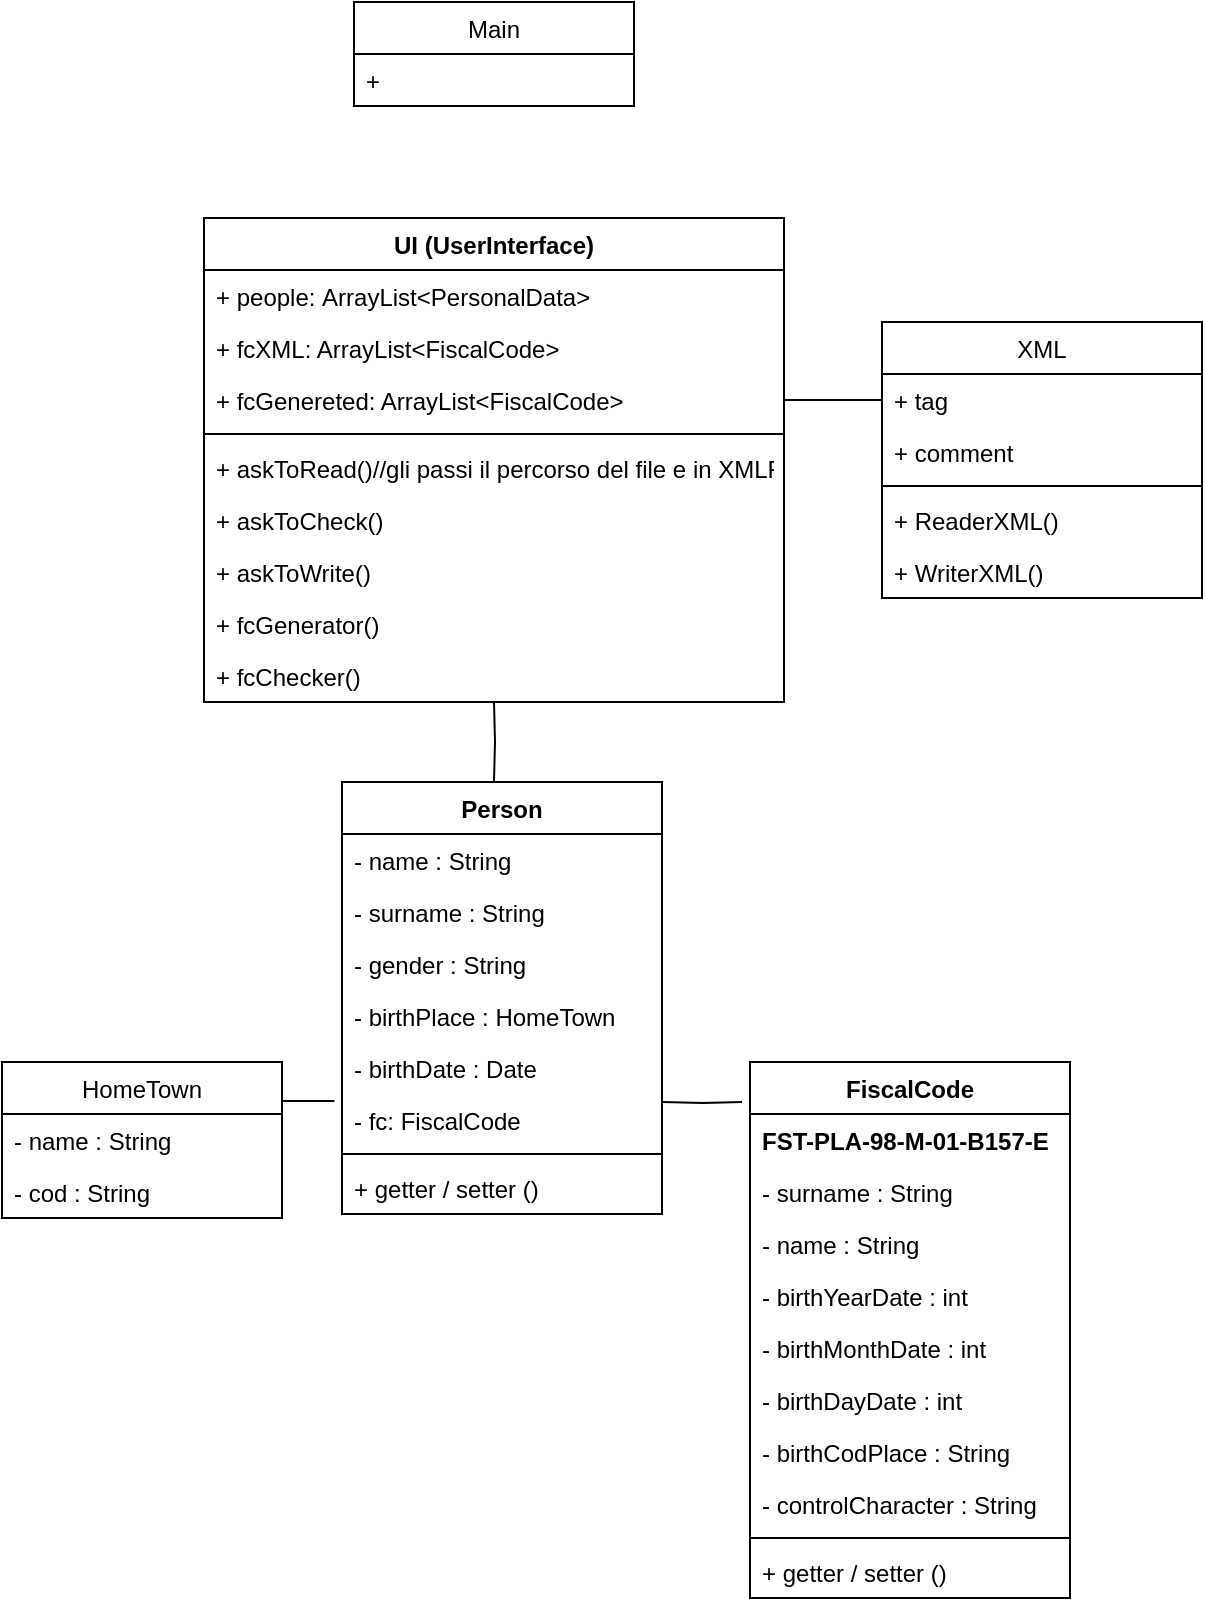 <mxfile version="17.4.2" type="device"><diagram id="s88sOmYpNPsmE2OiNFNM" name="Pagina-1"><mxGraphModel dx="865" dy="534" grid="1" gridSize="10" guides="1" tooltips="1" connect="1" arrows="1" fold="1" page="1" pageScale="1" pageWidth="827" pageHeight="1169" math="0" shadow="0"><root><mxCell id="0"/><mxCell id="1" parent="0"/><mxCell id="H0Q41_AOstWkLVk207Rg-1" value="Main" style="swimlane;fontStyle=0;childLayout=stackLayout;horizontal=1;startSize=26;fillColor=none;horizontalStack=0;resizeParent=1;resizeParentMax=0;resizeLast=0;collapsible=1;marginBottom=0;" parent="1" vertex="1"><mxGeometry x="296" y="30" width="140" height="52" as="geometry"/></mxCell><mxCell id="H0Q41_AOstWkLVk207Rg-2" value="+ " style="text;strokeColor=none;fillColor=none;align=left;verticalAlign=top;spacingLeft=4;spacingRight=4;overflow=hidden;rotatable=0;points=[[0,0.5],[1,0.5]];portConstraint=eastwest;" parent="H0Q41_AOstWkLVk207Rg-1" vertex="1"><mxGeometry y="26" width="140" height="26" as="geometry"/></mxCell><mxCell id="H0Q41_AOstWkLVk207Rg-5" value="UI (UserInterface)" style="swimlane;fontStyle=1;align=center;verticalAlign=top;childLayout=stackLayout;horizontal=1;startSize=26;horizontalStack=0;resizeParent=1;resizeParentMax=0;resizeLast=0;collapsible=1;marginBottom=0;" parent="1" vertex="1"><mxGeometry x="221" y="138" width="290" height="242" as="geometry"/></mxCell><mxCell id="H0Q41_AOstWkLVk207Rg-28" value="+ people: ArrayList&lt;PersonalData&gt;" style="text;strokeColor=none;fillColor=none;align=left;verticalAlign=top;spacingLeft=4;spacingRight=4;overflow=hidden;rotatable=0;points=[[0,0.5],[1,0.5]];portConstraint=eastwest;fontStyle=0" parent="H0Q41_AOstWkLVk207Rg-5" vertex="1"><mxGeometry y="26" width="290" height="26" as="geometry"/></mxCell><mxCell id="H0Q41_AOstWkLVk207Rg-58" value="+ fcXML: ArrayList&lt;FiscalCode&gt;" style="text;strokeColor=none;fillColor=none;align=left;verticalAlign=top;spacingLeft=4;spacingRight=4;overflow=hidden;rotatable=0;points=[[0,0.5],[1,0.5]];portConstraint=eastwest;" parent="H0Q41_AOstWkLVk207Rg-5" vertex="1"><mxGeometry y="52" width="290" height="26" as="geometry"/></mxCell><mxCell id="H0Q41_AOstWkLVk207Rg-63" value="+ fcGenereted: ArrayList&lt;FiscalCode&gt;" style="text;strokeColor=none;fillColor=none;align=left;verticalAlign=top;spacingLeft=4;spacingRight=4;overflow=hidden;rotatable=0;points=[[0,0.5],[1,0.5]];portConstraint=eastwest;" parent="H0Q41_AOstWkLVk207Rg-5" vertex="1"><mxGeometry y="78" width="290" height="26" as="geometry"/></mxCell><mxCell id="H0Q41_AOstWkLVk207Rg-7" value="" style="line;strokeWidth=1;fillColor=none;align=left;verticalAlign=middle;spacingTop=-1;spacingLeft=3;spacingRight=3;rotatable=0;labelPosition=right;points=[];portConstraint=eastwest;" parent="H0Q41_AOstWkLVk207Rg-5" vertex="1"><mxGeometry y="104" width="290" height="8" as="geometry"/></mxCell><mxCell id="H0Q41_AOstWkLVk207Rg-60" value="+ askToRead()//gli passi il percorso del file e in XMLReader fai la lettura e salvataggio di tutti i valori letti" style="text;strokeColor=none;fillColor=none;align=left;verticalAlign=top;spacingLeft=4;spacingRight=4;overflow=hidden;rotatable=0;points=[[0,0.5],[1,0.5]];portConstraint=eastwest;fontColor=#000000;" parent="H0Q41_AOstWkLVk207Rg-5" vertex="1"><mxGeometry y="112" width="290" height="26" as="geometry"/></mxCell><mxCell id="H0Q41_AOstWkLVk207Rg-61" value="+ askToCheck()" style="text;strokeColor=none;fillColor=none;align=left;verticalAlign=top;spacingLeft=4;spacingRight=4;overflow=hidden;rotatable=0;points=[[0,0.5],[1,0.5]];portConstraint=eastwest;fontColor=#000000;" parent="H0Q41_AOstWkLVk207Rg-5" vertex="1"><mxGeometry y="138" width="290" height="26" as="geometry"/></mxCell><mxCell id="H0Q41_AOstWkLVk207Rg-62" value="+ askToWrite()" style="text;strokeColor=none;fillColor=none;align=left;verticalAlign=top;spacingLeft=4;spacingRight=4;overflow=hidden;rotatable=0;points=[[0,0.5],[1,0.5]];portConstraint=eastwest;fontColor=#000000;" parent="H0Q41_AOstWkLVk207Rg-5" vertex="1"><mxGeometry y="164" width="290" height="26" as="geometry"/></mxCell><mxCell id="zNTSv8geJ7iN959X_xuF-6" value="+ fcGenerator()" style="text;strokeColor=none;fillColor=none;align=left;verticalAlign=top;spacingLeft=4;spacingRight=4;overflow=hidden;rotatable=0;points=[[0,0.5],[1,0.5]];portConstraint=eastwest;" vertex="1" parent="H0Q41_AOstWkLVk207Rg-5"><mxGeometry y="190" width="290" height="26" as="geometry"/></mxCell><mxCell id="H0Q41_AOstWkLVk207Rg-31" value="+ fcChecker()" style="text;strokeColor=none;fillColor=none;align=left;verticalAlign=top;spacingLeft=4;spacingRight=4;overflow=hidden;rotatable=0;points=[[0,0.5],[1,0.5]];portConstraint=eastwest;" parent="H0Q41_AOstWkLVk207Rg-5" vertex="1"><mxGeometry y="216" width="290" height="26" as="geometry"/></mxCell><mxCell id="H0Q41_AOstWkLVk207Rg-9" value="FiscalCode" style="swimlane;fontStyle=1;align=center;verticalAlign=top;childLayout=stackLayout;horizontal=1;startSize=26;horizontalStack=0;resizeParent=1;resizeParentMax=0;resizeLast=0;collapsible=1;marginBottom=0;" parent="1" vertex="1"><mxGeometry x="494" y="560" width="160" height="268" as="geometry"/></mxCell><mxCell id="H0Q41_AOstWkLVk207Rg-39" value="FST-PLA-98-M-01-B157-E" style="text;strokeColor=none;fillColor=none;align=left;verticalAlign=top;spacingLeft=4;spacingRight=4;overflow=hidden;rotatable=0;points=[[0,0.5],[1,0.5]];portConstraint=eastwest;fontStyle=1" parent="H0Q41_AOstWkLVk207Rg-9" vertex="1"><mxGeometry y="26" width="160" height="26" as="geometry"/></mxCell><mxCell id="H0Q41_AOstWkLVk207Rg-40" value="- surname : String" style="text;strokeColor=none;fillColor=none;align=left;verticalAlign=top;spacingLeft=4;spacingRight=4;overflow=hidden;rotatable=0;points=[[0,0.5],[1,0.5]];portConstraint=eastwest;" parent="H0Q41_AOstWkLVk207Rg-9" vertex="1"><mxGeometry y="52" width="160" height="26" as="geometry"/></mxCell><mxCell id="H0Q41_AOstWkLVk207Rg-41" value="- name : String" style="text;strokeColor=none;fillColor=none;align=left;verticalAlign=top;spacingLeft=4;spacingRight=4;overflow=hidden;rotatable=0;points=[[0,0.5],[1,0.5]];portConstraint=eastwest;" parent="H0Q41_AOstWkLVk207Rg-9" vertex="1"><mxGeometry y="78" width="160" height="26" as="geometry"/></mxCell><mxCell id="H0Q41_AOstWkLVk207Rg-44" value="- birthYearDate : int" style="text;strokeColor=none;fillColor=none;align=left;verticalAlign=top;spacingLeft=4;spacingRight=4;overflow=hidden;rotatable=0;points=[[0,0.5],[1,0.5]];portConstraint=eastwest;" parent="H0Q41_AOstWkLVk207Rg-9" vertex="1"><mxGeometry y="104" width="160" height="26" as="geometry"/></mxCell><mxCell id="H0Q41_AOstWkLVk207Rg-43" value="- birthMonthDate : int" style="text;strokeColor=none;fillColor=none;align=left;verticalAlign=top;spacingLeft=4;spacingRight=4;overflow=hidden;rotatable=0;points=[[0,0.5],[1,0.5]];portConstraint=eastwest;" parent="H0Q41_AOstWkLVk207Rg-9" vertex="1"><mxGeometry y="130" width="160" height="26" as="geometry"/></mxCell><mxCell id="H0Q41_AOstWkLVk207Rg-42" value="- birthDayDate : int" style="text;strokeColor=none;fillColor=none;align=left;verticalAlign=top;spacingLeft=4;spacingRight=4;overflow=hidden;rotatable=0;points=[[0,0.5],[1,0.5]];portConstraint=eastwest;" parent="H0Q41_AOstWkLVk207Rg-9" vertex="1"><mxGeometry y="156" width="160" height="26" as="geometry"/></mxCell><mxCell id="H0Q41_AOstWkLVk207Rg-45" value="- birthCodPlace : String" style="text;strokeColor=none;fillColor=none;align=left;verticalAlign=top;spacingLeft=4;spacingRight=4;overflow=hidden;rotatable=0;points=[[0,0.5],[1,0.5]];portConstraint=eastwest;" parent="H0Q41_AOstWkLVk207Rg-9" vertex="1"><mxGeometry y="182" width="160" height="26" as="geometry"/></mxCell><mxCell id="H0Q41_AOstWkLVk207Rg-46" value="- controlCharacter : String" style="text;strokeColor=none;fillColor=none;align=left;verticalAlign=top;spacingLeft=4;spacingRight=4;overflow=hidden;rotatable=0;points=[[0,0.5],[1,0.5]];portConstraint=eastwest;" parent="H0Q41_AOstWkLVk207Rg-9" vertex="1"><mxGeometry y="208" width="160" height="26" as="geometry"/></mxCell><mxCell id="H0Q41_AOstWkLVk207Rg-11" value="" style="line;strokeWidth=1;fillColor=none;align=left;verticalAlign=middle;spacingTop=-1;spacingLeft=3;spacingRight=3;rotatable=0;labelPosition=right;points=[];portConstraint=eastwest;" parent="H0Q41_AOstWkLVk207Rg-9" vertex="1"><mxGeometry y="234" width="160" height="8" as="geometry"/></mxCell><mxCell id="H0Q41_AOstWkLVk207Rg-17" value="+ getter / setter ()" style="text;strokeColor=none;fillColor=none;align=left;verticalAlign=top;spacingLeft=4;spacingRight=4;overflow=hidden;rotatable=0;points=[[0,0.5],[1,0.5]];portConstraint=eastwest;" parent="H0Q41_AOstWkLVk207Rg-9" vertex="1"><mxGeometry y="242" width="160" height="26" as="geometry"/></mxCell><mxCell id="H0Q41_AOstWkLVk207Rg-14" value="Person" style="swimlane;fontStyle=1;align=center;verticalAlign=top;childLayout=stackLayout;horizontal=1;startSize=26;horizontalStack=0;resizeParent=1;resizeParentMax=0;resizeLast=0;collapsible=1;marginBottom=0;" parent="1" vertex="1"><mxGeometry x="290" y="420" width="160" height="216" as="geometry"/></mxCell><mxCell id="H0Q41_AOstWkLVk207Rg-15" value="- name : String" style="text;strokeColor=none;fillColor=none;align=left;verticalAlign=top;spacingLeft=4;spacingRight=4;overflow=hidden;rotatable=0;points=[[0,0.5],[1,0.5]];portConstraint=eastwest;" parent="H0Q41_AOstWkLVk207Rg-14" vertex="1"><mxGeometry y="26" width="160" height="26" as="geometry"/></mxCell><mxCell id="H0Q41_AOstWkLVk207Rg-18" value="- surname : String" style="text;strokeColor=none;fillColor=none;align=left;verticalAlign=top;spacingLeft=4;spacingRight=4;overflow=hidden;rotatable=0;points=[[0,0.5],[1,0.5]];portConstraint=eastwest;" parent="H0Q41_AOstWkLVk207Rg-14" vertex="1"><mxGeometry y="52" width="160" height="26" as="geometry"/></mxCell><mxCell id="H0Q41_AOstWkLVk207Rg-19" value="- gender : String" style="text;strokeColor=none;fillColor=none;align=left;verticalAlign=top;spacingLeft=4;spacingRight=4;overflow=hidden;rotatable=0;points=[[0,0.5],[1,0.5]];portConstraint=eastwest;" parent="H0Q41_AOstWkLVk207Rg-14" vertex="1"><mxGeometry y="78" width="160" height="26" as="geometry"/></mxCell><mxCell id="H0Q41_AOstWkLVk207Rg-20" value="- birthPlace : HomeTown" style="text;strokeColor=none;fillColor=none;align=left;verticalAlign=top;spacingLeft=4;spacingRight=4;overflow=hidden;rotatable=0;points=[[0,0.5],[1,0.5]];portConstraint=eastwest;" parent="H0Q41_AOstWkLVk207Rg-14" vertex="1"><mxGeometry y="104" width="160" height="26" as="geometry"/></mxCell><mxCell id="H0Q41_AOstWkLVk207Rg-22" value="- birthDate : Date" style="text;strokeColor=none;fillColor=none;align=left;verticalAlign=top;spacingLeft=4;spacingRight=4;overflow=hidden;rotatable=0;points=[[0,0.5],[1,0.5]];portConstraint=eastwest;" parent="H0Q41_AOstWkLVk207Rg-14" vertex="1"><mxGeometry y="130" width="160" height="26" as="geometry"/></mxCell><mxCell id="H0Q41_AOstWkLVk207Rg-59" value="- fc: FiscalCode" style="text;strokeColor=none;fillColor=none;align=left;verticalAlign=top;spacingLeft=4;spacingRight=4;overflow=hidden;rotatable=0;points=[[0,0.5],[1,0.5]];portConstraint=eastwest;" parent="H0Q41_AOstWkLVk207Rg-14" vertex="1"><mxGeometry y="156" width="160" height="26" as="geometry"/></mxCell><mxCell id="H0Q41_AOstWkLVk207Rg-16" value="" style="line;strokeWidth=1;fillColor=none;align=left;verticalAlign=middle;spacingTop=-1;spacingLeft=3;spacingRight=3;rotatable=0;labelPosition=right;points=[];portConstraint=eastwest;" parent="H0Q41_AOstWkLVk207Rg-14" vertex="1"><mxGeometry y="182" width="160" height="8" as="geometry"/></mxCell><mxCell id="H0Q41_AOstWkLVk207Rg-54" value="+ getter / setter ()" style="text;strokeColor=none;fillColor=none;align=left;verticalAlign=top;spacingLeft=4;spacingRight=4;overflow=hidden;rotatable=0;points=[[0,0.5],[1,0.5]];portConstraint=eastwest;" parent="H0Q41_AOstWkLVk207Rg-14" vertex="1"><mxGeometry y="190" width="160" height="26" as="geometry"/></mxCell><mxCell id="H0Q41_AOstWkLVk207Rg-65" style="edgeStyle=orthogonalEdgeStyle;rounded=0;orthogonalLoop=1;jettySize=auto;html=1;exitX=1;exitY=0.25;exitDx=0;exitDy=0;entryX=-0.024;entryY=0.138;entryDx=0;entryDy=0;entryPerimeter=0;fontColor=#000000;endArrow=none;endFill=0;" parent="1" source="H0Q41_AOstWkLVk207Rg-24" target="H0Q41_AOstWkLVk207Rg-59" edge="1"><mxGeometry relative="1" as="geometry"/></mxCell><mxCell id="H0Q41_AOstWkLVk207Rg-24" value="HomeTown" style="swimlane;fontStyle=0;childLayout=stackLayout;horizontal=1;startSize=26;fillColor=none;horizontalStack=0;resizeParent=1;resizeParentMax=0;resizeLast=0;collapsible=1;marginBottom=0;" parent="1" vertex="1"><mxGeometry x="120" y="560" width="140" height="78" as="geometry"/></mxCell><mxCell id="H0Q41_AOstWkLVk207Rg-25" value="- name : String" style="text;strokeColor=none;fillColor=none;align=left;verticalAlign=top;spacingLeft=4;spacingRight=4;overflow=hidden;rotatable=0;points=[[0,0.5],[1,0.5]];portConstraint=eastwest;" parent="H0Q41_AOstWkLVk207Rg-24" vertex="1"><mxGeometry y="26" width="140" height="26" as="geometry"/></mxCell><mxCell id="H0Q41_AOstWkLVk207Rg-26" value="- cod : String" style="text;strokeColor=none;fillColor=none;align=left;verticalAlign=top;spacingLeft=4;spacingRight=4;overflow=hidden;rotatable=0;points=[[0,0.5],[1,0.5]];portConstraint=eastwest;" parent="H0Q41_AOstWkLVk207Rg-24" vertex="1"><mxGeometry y="52" width="140" height="26" as="geometry"/></mxCell><mxCell id="H0Q41_AOstWkLVk207Rg-33" value="XML" style="swimlane;fontStyle=0;childLayout=stackLayout;horizontal=1;startSize=26;fillColor=none;horizontalStack=0;resizeParent=1;resizeParentMax=0;resizeLast=0;collapsible=1;marginBottom=0;" parent="1" vertex="1"><mxGeometry x="560" y="190" width="160" height="138" as="geometry"/></mxCell><mxCell id="H0Q41_AOstWkLVk207Rg-34" value="+ tag&#10;" style="text;strokeColor=none;fillColor=none;align=left;verticalAlign=top;spacingLeft=4;spacingRight=4;overflow=hidden;rotatable=0;points=[[0,0.5],[1,0.5]];portConstraint=eastwest;" parent="H0Q41_AOstWkLVk207Rg-33" vertex="1"><mxGeometry y="26" width="160" height="26" as="geometry"/></mxCell><mxCell id="H0Q41_AOstWkLVk207Rg-57" value="+ comment" style="text;strokeColor=none;fillColor=none;align=left;verticalAlign=top;spacingLeft=4;spacingRight=4;overflow=hidden;rotatable=0;points=[[0,0.5],[1,0.5]];portConstraint=eastwest;" parent="H0Q41_AOstWkLVk207Rg-33" vertex="1"><mxGeometry y="52" width="160" height="26" as="geometry"/></mxCell><mxCell id="H0Q41_AOstWkLVk207Rg-37" value="" style="line;strokeWidth=1;fillColor=none;align=left;verticalAlign=middle;spacingTop=-1;spacingLeft=3;spacingRight=3;rotatable=0;labelPosition=right;points=[];portConstraint=eastwest;" parent="H0Q41_AOstWkLVk207Rg-33" vertex="1"><mxGeometry y="78" width="160" height="8" as="geometry"/></mxCell><mxCell id="H0Q41_AOstWkLVk207Rg-55" value="+ ReaderXML()" style="text;strokeColor=none;fillColor=none;align=left;verticalAlign=top;spacingLeft=4;spacingRight=4;overflow=hidden;rotatable=0;points=[[0,0.5],[1,0.5]];portConstraint=eastwest;" parent="H0Q41_AOstWkLVk207Rg-33" vertex="1"><mxGeometry y="86" width="160" height="26" as="geometry"/></mxCell><mxCell id="H0Q41_AOstWkLVk207Rg-56" value="+ WriterXML()" style="text;strokeColor=none;fillColor=none;align=left;verticalAlign=top;spacingLeft=4;spacingRight=4;overflow=hidden;rotatable=0;points=[[0,0.5],[1,0.5]];portConstraint=eastwest;" parent="H0Q41_AOstWkLVk207Rg-33" vertex="1"><mxGeometry y="112" width="160" height="26" as="geometry"/></mxCell><mxCell id="H0Q41_AOstWkLVk207Rg-68" style="edgeStyle=orthogonalEdgeStyle;rounded=0;orthogonalLoop=1;jettySize=auto;html=1;entryX=0.5;entryY=1;entryDx=0;entryDy=0;fontColor=#000000;endArrow=none;endFill=0;" parent="1" target="H0Q41_AOstWkLVk207Rg-5" edge="1"><mxGeometry relative="1" as="geometry"><mxPoint x="366" y="420" as="sourcePoint"/></mxGeometry></mxCell><mxCell id="H0Q41_AOstWkLVk207Rg-66" style="edgeStyle=orthogonalEdgeStyle;rounded=0;orthogonalLoop=1;jettySize=auto;html=1;fontColor=#000000;endArrow=none;endFill=0;" parent="1" edge="1"><mxGeometry relative="1" as="geometry"><mxPoint x="490" y="580" as="sourcePoint"/><mxPoint x="450" y="580" as="targetPoint"/><Array as="points"/></mxGeometry></mxCell><mxCell id="H0Q41_AOstWkLVk207Rg-69" style="edgeStyle=orthogonalEdgeStyle;rounded=0;orthogonalLoop=1;jettySize=auto;html=1;exitX=0;exitY=0.5;exitDx=0;exitDy=0;entryX=1;entryY=0.5;entryDx=0;entryDy=0;fontColor=#000000;endArrow=none;endFill=0;" parent="1" source="H0Q41_AOstWkLVk207Rg-34" target="H0Q41_AOstWkLVk207Rg-63" edge="1"><mxGeometry relative="1" as="geometry"/></mxCell></root></mxGraphModel></diagram></mxfile>
